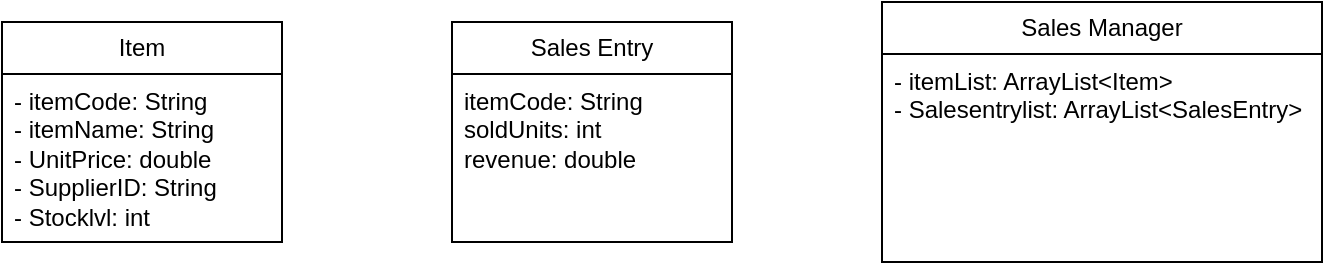 <mxfile version="25.0.3">
  <diagram name="Page-1" id="c4acf3e9-155e-7222-9cf6-157b1a14988f">
    <mxGraphModel dx="718" dy="314" grid="1" gridSize="10" guides="1" tooltips="1" connect="1" arrows="1" fold="1" page="1" pageScale="1" pageWidth="850" pageHeight="1100" background="none" math="0" shadow="0">
      <root>
        <mxCell id="0" />
        <mxCell id="1" parent="0" />
        <mxCell id="wX4cQtUGv_hW-EQ-Y6BV-1" value="Item" style="swimlane;fontStyle=0;childLayout=stackLayout;horizontal=1;startSize=26;fillColor=none;horizontalStack=0;resizeParent=1;resizeParentMax=0;resizeLast=0;collapsible=1;marginBottom=0;whiteSpace=wrap;html=1;" vertex="1" parent="1">
          <mxGeometry x="60" y="110" width="140" height="110" as="geometry" />
        </mxCell>
        <mxCell id="wX4cQtUGv_hW-EQ-Y6BV-2" value="- itemCode: String&lt;div&gt;- itemName: String&lt;/div&gt;&lt;div&gt;- UnitPrice: double&lt;/div&gt;&lt;div&gt;- SupplierID: String&lt;/div&gt;&lt;div&gt;- Stocklvl: int&lt;/div&gt;" style="text;strokeColor=none;fillColor=none;align=left;verticalAlign=top;spacingLeft=4;spacingRight=4;overflow=hidden;rotatable=0;points=[[0,0.5],[1,0.5]];portConstraint=eastwest;whiteSpace=wrap;html=1;" vertex="1" parent="wX4cQtUGv_hW-EQ-Y6BV-1">
          <mxGeometry y="26" width="140" height="84" as="geometry" />
        </mxCell>
        <mxCell id="wX4cQtUGv_hW-EQ-Y6BV-5" value="Sales Entry" style="swimlane;fontStyle=0;childLayout=stackLayout;horizontal=1;startSize=26;fillColor=none;horizontalStack=0;resizeParent=1;resizeParentMax=0;resizeLast=0;collapsible=1;marginBottom=0;whiteSpace=wrap;html=1;" vertex="1" parent="1">
          <mxGeometry x="285" y="110" width="140" height="110" as="geometry" />
        </mxCell>
        <mxCell id="wX4cQtUGv_hW-EQ-Y6BV-6" value="itemCode: String&lt;div&gt;soldUnits: int&lt;/div&gt;&lt;div&gt;revenue: double&lt;/div&gt;" style="text;strokeColor=none;fillColor=none;align=left;verticalAlign=top;spacingLeft=4;spacingRight=4;overflow=hidden;rotatable=0;points=[[0,0.5],[1,0.5]];portConstraint=eastwest;whiteSpace=wrap;html=1;" vertex="1" parent="wX4cQtUGv_hW-EQ-Y6BV-5">
          <mxGeometry y="26" width="140" height="84" as="geometry" />
        </mxCell>
        <mxCell id="wX4cQtUGv_hW-EQ-Y6BV-10" value="Sales Manager" style="swimlane;fontStyle=0;childLayout=stackLayout;horizontal=1;startSize=26;fillColor=none;horizontalStack=0;resizeParent=1;resizeParentMax=0;resizeLast=0;collapsible=1;marginBottom=0;whiteSpace=wrap;html=1;" vertex="1" parent="1">
          <mxGeometry x="500" y="100" width="220" height="130" as="geometry" />
        </mxCell>
        <mxCell id="wX4cQtUGv_hW-EQ-Y6BV-11" value="- itemList: ArrayList&amp;lt;Item&amp;gt;&lt;div&gt;- Salesentrylist: ArrayList&amp;lt;SalesEntry&amp;gt;&lt;/div&gt;" style="text;strokeColor=none;fillColor=none;align=left;verticalAlign=top;spacingLeft=4;spacingRight=4;overflow=hidden;rotatable=0;points=[[0,0.5],[1,0.5]];portConstraint=eastwest;whiteSpace=wrap;html=1;" vertex="1" parent="wX4cQtUGv_hW-EQ-Y6BV-10">
          <mxGeometry y="26" width="220" height="104" as="geometry" />
        </mxCell>
      </root>
    </mxGraphModel>
  </diagram>
</mxfile>
